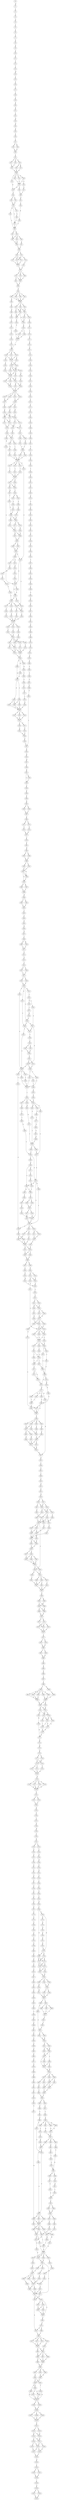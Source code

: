 strict digraph  {
	S0 -> S1 [ label = M ];
	S1 -> S2 [ label = L ];
	S2 -> S3 [ label = V ];
	S3 -> S4 [ label = G ];
	S4 -> S5 [ label = V ];
	S5 -> S6 [ label = S ];
	S6 -> S7 [ label = S ];
	S7 -> S8 [ label = E ];
	S8 -> S9 [ label = K ];
	S9 -> S10 [ label = G ];
	S10 -> S11 [ label = A ];
	S11 -> S12 [ label = T ];
	S12 -> S13 [ label = T ];
	S13 -> S14 [ label = M ];
	S14 -> S15 [ label = V ];
	S15 -> S16 [ label = T ];
	S16 -> S17 [ label = L ];
	S17 -> S18 [ label = I ];
	S18 -> S19 [ label = T ];
	S19 -> S20 [ label = E ];
	S20 -> S21 [ label = K ];
	S21 -> S22 [ label = L ];
	S22 -> S23 [ label = Q ];
	S23 -> S24 [ label = N ];
	S24 -> S25 [ label = Q ];
	S25 -> S26 [ label = S ];
	S26 -> S27 [ label = L ];
	S27 -> S28 [ label = N ];
	S27 -> S29 [ label = D ];
	S28 -> S30 [ label = D ];
	S29 -> S30 [ label = D ];
	S30 -> S31 [ label = L ];
	S31 -> S32 [ label = P ];
	S31 -> S33 [ label = A ];
	S31 -> S34 [ label = T ];
	S32 -> S35 [ label = C ];
	S33 -> S36 [ label = R ];
	S33 -> S37 [ label = H ];
	S34 -> S35 [ label = C ];
	S35 -> S38 [ label = K ];
	S36 -> S38 [ label = K ];
	S37 -> S38 [ label = K ];
	S38 -> S39 [ label = A ];
	S38 -> S40 [ label = T ];
	S38 -> S41 [ label = S ];
	S38 -> S42 [ label = L ];
	S39 -> S43 [ label = Y ];
	S39 -> S44 [ label = F ];
	S40 -> S43 [ label = Y ];
	S41 -> S43 [ label = Y ];
	S42 -> S45 [ label = D ];
	S43 -> S46 [ label = S ];
	S43 -> S45 [ label = D ];
	S44 -> S47 [ label = G ];
	S45 -> S48 [ label = A ];
	S46 -> S49 [ label = I ];
	S47 -> S49 [ label = I ];
	S48 -> S50 [ label = S ];
	S48 -> S51 [ label = G ];
	S49 -> S52 [ label = N ];
	S50 -> S53 [ label = P ];
	S51 -> S53 [ label = P ];
	S52 -> S54 [ label = L ];
	S53 -> S55 [ label = Y ];
	S53 -> S56 [ label = R ];
	S53 -> S57 [ label = F ];
	S54 -> S58 [ label = H ];
	S55 -> S59 [ label = S ];
	S56 -> S59 [ label = S ];
	S57 -> S60 [ label = Q ];
	S58 -> S59 [ label = S ];
	S59 -> S61 [ label = S ];
	S59 -> S62 [ label = A ];
	S60 -> S55 [ label = Y ];
	S61 -> S63 [ label = E ];
	S62 -> S63 [ label = E ];
	S62 -> S64 [ label = G ];
	S62 -> S65 [ label = Q ];
	S63 -> S66 [ label = K ];
	S64 -> S67 [ label = A ];
	S65 -> S66 [ label = K ];
	S66 -> S68 [ label = L ];
	S67 -> S68 [ label = L ];
	S68 -> S69 [ label = N ];
	S68 -> S70 [ label = S ];
	S69 -> S71 [ label = Q ];
	S69 -> S72 [ label = K ];
	S69 -> S73 [ label = T ];
	S70 -> S74 [ label = N ];
	S70 -> S72 [ label = K ];
	S71 -> S75 [ label = S ];
	S72 -> S75 [ label = S ];
	S73 -> S75 [ label = S ];
	S74 -> S76 [ label = C ];
	S75 -> S77 [ label = G ];
	S76 -> S77 [ label = G ];
	S77 -> S78 [ label = S ];
	S77 -> S79 [ label = H ];
	S77 -> S80 [ label = C ];
	S78 -> S81 [ label = L ];
	S79 -> S81 [ label = L ];
	S79 -> S82 [ label = S ];
	S80 -> S81 [ label = L ];
	S81 -> S83 [ label = F ];
	S82 -> S83 [ label = F ];
	S83 -> S84 [ label = P ];
	S84 -> S85 [ label = Y ];
	S84 -> S86 [ label = F ];
	S84 -> S87 [ label = L ];
	S84 -> S88 [ label = S ];
	S85 -> S89 [ label = E ];
	S86 -> S90 [ label = D ];
	S86 -> S89 [ label = E ];
	S87 -> S89 [ label = E ];
	S88 -> S89 [ label = E ];
	S89 -> S91 [ label = I ];
	S89 -> S92 [ label = S ];
	S89 -> S93 [ label = T ];
	S90 -> S94 [ label = L ];
	S91 -> S95 [ label = H ];
	S91 -> S96 [ label = S ];
	S92 -> S97 [ label = D ];
	S93 -> S95 [ label = H ];
	S93 -> S97 [ label = D ];
	S94 -> S98 [ label = N ];
	S95 -> S99 [ label = E ];
	S95 -> S100 [ label = D ];
	S96 -> S99 [ label = E ];
	S97 -> S101 [ label = E ];
	S97 -> S102 [ label = X ];
	S98 -> S103 [ label = A ];
	S99 -> S104 [ label = E ];
	S100 -> S105 [ label = R ];
	S101 -> S100 [ label = D ];
	S102 -> S106 [ label = X ];
	S103 -> S107 [ label = I ];
	S104 -> S108 [ label = S ];
	S105 -> S109 [ label = C ];
	S105 -> S110 [ label = R ];
	S106 -> S111 [ label = X ];
	S107 -> S112 [ label = L ];
	S108 -> S113 [ label = P ];
	S109 -> S113 [ label = P ];
	S110 -> S113 [ label = P ];
	S111 -> S114 [ label = X ];
	S112 -> S115 [ label = S ];
	S113 -> S116 [ label = W ];
	S114 -> S117 [ label = X ];
	S115 -> S118 [ label = L ];
	S116 -> S119 [ label = R ];
	S116 -> S120 [ label = T ];
	S116 -> S121 [ label = K ];
	S117 -> S122 [ label = X ];
	S118 -> S123 [ label = C ];
	S119 -> S124 [ label = V ];
	S119 -> S125 [ label = A ];
	S120 -> S126 [ label = S ];
	S120 -> S124 [ label = V ];
	S121 -> S124 [ label = V ];
	S122 -> S127 [ label = X ];
	S123 -> S116 [ label = W ];
	S124 -> S128 [ label = I ];
	S124 -> S129 [ label = L ];
	S125 -> S129 [ label = L ];
	S126 -> S130 [ label = G ];
	S127 -> S131 [ label = X ];
	S128 -> S132 [ label = S ];
	S129 -> S133 [ label = N ];
	S129 -> S134 [ label = G ];
	S129 -> S132 [ label = S ];
	S130 -> S135 [ label = R ];
	S131 -> S136 [ label = X ];
	S132 -> S137 [ label = R ];
	S132 -> S138 [ label = G ];
	S133 -> S139 [ label = Q ];
	S134 -> S138 [ label = G ];
	S135 -> S138 [ label = G ];
	S136 -> S140 [ label = X ];
	S137 -> S141 [ label = A ];
	S138 -> S141 [ label = A ];
	S138 -> S142 [ label = R ];
	S138 -> S143 [ label = G ];
	S139 -> S144 [ label = S ];
	S140 -> S145 [ label = X ];
	S141 -> S146 [ label = C ];
	S141 -> S147 [ label = K ];
	S142 -> S148 [ label = Q ];
	S143 -> S148 [ label = Q ];
	S144 -> S146 [ label = C ];
	S145 -> S149 [ label = X ];
	S146 -> S150 [ label = P ];
	S147 -> S150 [ label = P ];
	S148 -> S150 [ label = P ];
	S149 -> S151 [ label = X ];
	S150 -> S152 [ label = I ];
	S150 -> S153 [ label = S ];
	S150 -> S154 [ label = L ];
	S150 -> S155 [ label = V ];
	S151 -> S156 [ label = X ];
	S152 -> S157 [ label = R ];
	S153 -> S158 [ label = G ];
	S154 -> S157 [ label = R ];
	S155 -> S158 [ label = G ];
	S156 -> S159 [ label = X ];
	S157 -> S160 [ label = T ];
	S158 -> S161 [ label = G ];
	S158 -> S162 [ label = S ];
	S159 -> S163 [ label = X ];
	S160 -> S164 [ label = E ];
	S161 -> S165 [ label = H ];
	S162 -> S166 [ label = Q ];
	S163 -> S167 [ label = X ];
	S164 -> S168 [ label = A ];
	S164 -> S169 [ label = T ];
	S165 -> S168 [ label = A ];
	S166 -> S169 [ label = T ];
	S166 -> S170 [ label = V ];
	S167 -> S171 [ label = X ];
	S168 -> S172 [ label = T ];
	S168 -> S173 [ label = L ];
	S169 -> S174 [ label = A ];
	S169 -> S175 [ label = V ];
	S170 -> S174 [ label = A ];
	S171 -> S176 [ label = X ];
	S172 -> S177 [ label = K ];
	S173 -> S178 [ label = S ];
	S174 -> S177 [ label = K ];
	S174 -> S179 [ label = T ];
	S175 -> S179 [ label = T ];
	S176 -> S180 [ label = X ];
	S177 -> S181 [ label = N ];
	S178 -> S182 [ label = A ];
	S179 -> S183 [ label = G ];
	S180 -> S184 [ label = X ];
	S181 -> S185 [ label = A ];
	S181 -> S186 [ label = T ];
	S182 -> S187 [ label = P ];
	S183 -> S188 [ label = T ];
	S183 -> S187 [ label = P ];
	S184 -> S189 [ label = X ];
	S185 -> S190 [ label = P ];
	S186 -> S191 [ label = T ];
	S187 -> S192 [ label = V ];
	S187 -> S193 [ label = A ];
	S188 -> S194 [ label = R ];
	S189 -> S195 [ label = X ];
	S190 -> S196 [ label = F ];
	S191 -> S196 [ label = F ];
	S192 -> S197 [ label = H ];
	S193 -> S198 [ label = L ];
	S194 -> S199 [ label = G ];
	S195 -> S200 [ label = X ];
	S196 -> S201 [ label = Y ];
	S196 -> S202 [ label = H ];
	S197 -> S203 [ label = C ];
	S198 -> S204 [ label = P ];
	S199 -> S205 [ label = P ];
	S199 -> S206 [ label = V ];
	S200 -> S207 [ label = X ];
	S201 -> S208 [ label = F ];
	S202 -> S208 [ label = F ];
	S203 -> S208 [ label = F ];
	S204 -> S208 [ label = F ];
	S205 -> S209 [ label = S ];
	S205 -> S210 [ label = D ];
	S206 -> S205 [ label = P ];
	S207 -> S211 [ label = X ];
	S208 -> S212 [ label = P ];
	S208 -> S213 [ label = A ];
	S208 -> S214 [ label = S ];
	S208 -> S215 [ label = P ];
	S209 -> S216 [ label = V ];
	S209 -> S217 [ label = M ];
	S209 -> S218 [ label = G ];
	S210 -> S219 [ label = A ];
	S211 -> S220 [ label = X ];
	S212 -> S221 [ label = L ];
	S213 -> S222 [ label = G ];
	S214 -> S223 [ label = T ];
	S215 -> S224 [ label = P ];
	S216 -> S225 [ label = L ];
	S217 -> S226 [ label = V ];
	S218 -> S227 [ label = S ];
	S218 -> S228 [ label = G ];
	S219 -> S228 [ label = G ];
	S220 -> S229 [ label = X ];
	S221 -> S230 [ label = C ];
	S222 -> S230 [ label = C ];
	S223 -> S230 [ label = C ];
	S224 -> S218 [ label = G ];
	S224 -> S199 [ label = G ];
	S225 -> S231 [ label = P ];
	S226 -> S232 [ label = S ];
	S227 -> S233 [ label = R ];
	S228 -> S234 [ label = L ];
	S229 -> S235 [ label = X ];
	S230 -> S236 [ label = P ];
	S230 -> S237 [ label = S ];
	S231 -> S238 [ label = G ];
	S232 -> S238 [ label = G ];
	S233 -> S238 [ label = G ];
	S234 -> S238 [ label = G ];
	S235 -> S239 [ label = X ];
	S236 -> S240 [ label = F ];
	S237 -> S241 [ label = Q ];
	S237 -> S240 [ label = F ];
	S238 -> S242 [ label = W ];
	S238 -> S243 [ label = C ];
	S238 -> S244 [ label = A ];
	S239 -> S245 [ label = X ];
	S240 -> S246 [ label = S ];
	S241 -> S247 [ label = M ];
	S242 -> S248 [ label = I ];
	S243 -> S249 [ label = G ];
	S244 -> S250 [ label = V ];
	S245 -> S251 [ label = X ];
	S246 -> S252 [ label = R ];
	S246 -> S253 [ label = K ];
	S247 -> S254 [ label = C ];
	S248 -> S255 [ label = S ];
	S249 -> S256 [ label = R ];
	S250 -> S255 [ label = S ];
	S251 -> S257 [ label = X ];
	S252 -> S258 [ label = G ];
	S253 -> S259 [ label = A ];
	S254 -> S260 [ label = S ];
	S255 -> S261 [ label = E ];
	S255 -> S262 [ label = T ];
	S255 -> S263 [ label = S ];
	S256 -> S264 [ label = R ];
	S257 -> S265 [ label = X ];
	S258 -> S266 [ label = A ];
	S259 -> S267 [ label = L ];
	S260 -> S268 [ label = L ];
	S260 -> S269 [ label = D ];
	S261 -> S270 [ label = L ];
	S261 -> S271 [ label = Q ];
	S262 -> S272 [ label = T ];
	S263 -> S273 [ label = V ];
	S264 -> S270 [ label = L ];
	S265 -> S274 [ label = X ];
	S266 -> S275 [ label = P ];
	S267 -> S260 [ label = S ];
	S268 -> S276 [ label = V ];
	S269 -> S277 [ label = S ];
	S269 -> S278 [ label = N ];
	S270 -> S279 [ label = N ];
	S270 -> S280 [ label = D ];
	S271 -> S279 [ label = N ];
	S272 -> S280 [ label = D ];
	S273 -> S280 [ label = D ];
	S274 -> S281 [ label = X ];
	S275 -> S269 [ label = D ];
	S276 -> S282 [ label = V ];
	S277 -> S282 [ label = V ];
	S278 -> S283 [ label = K ];
	S279 -> S284 [ label = L ];
	S280 -> S284 [ label = L ];
	S281 -> S285 [ label = X ];
	S282 -> S286 [ label = G ];
	S282 -> S287 [ label = R ];
	S283 -> S286 [ label = G ];
	S284 -> S288 [ label = N ];
	S284 -> S289 [ label = A ];
	S284 -> S290 [ label = R ];
	S285 -> S291 [ label = X ];
	S286 -> S292 [ label = L ];
	S287 -> S292 [ label = L ];
	S288 -> S293 [ label = E ];
	S289 -> S294 [ label = R ];
	S290 -> S293 [ label = E ];
	S291 -> S295 [ label = X ];
	S292 -> S296 [ label = Q ];
	S292 -> S297 [ label = C ];
	S293 -> S298 [ label = N ];
	S293 -> S299 [ label = S ];
	S294 -> S300 [ label = P ];
	S295 -> S301 [ label = X ];
	S296 -> S302 [ label = W ];
	S297 -> S302 [ label = W ];
	S298 -> S303 [ label = C ];
	S298 -> S304 [ label = S ];
	S299 -> S305 [ label = T ];
	S299 -> S304 [ label = S ];
	S300 -> S306 [ label = P ];
	S301 -> S307 [ label = X ];
	S302 -> S308 [ label = Q ];
	S302 -> S224 [ label = P ];
	S303 -> S309 [ label = G ];
	S304 -> S309 [ label = G ];
	S305 -> S309 [ label = G ];
	S306 -> S310 [ label = V ];
	S307 -> S311 [ label = X ];
	S308 -> S312 [ label = R ];
	S308 -> S313 [ label = G ];
	S309 -> S314 [ label = P ];
	S309 -> S315 [ label = S ];
	S309 -> S316 [ label = Q ];
	S310 -> S317 [ label = N ];
	S311 -> S318 [ label = X ];
	S312 -> S319 [ label = D ];
	S313 -> S320 [ label = E ];
	S314 -> S321 [ label = P ];
	S315 -> S321 [ label = P ];
	S316 -> S321 [ label = P ];
	S317 -> S322 [ label = T ];
	S318 -> S323 [ label = X ];
	S319 -> S324 [ label = V ];
	S320 -> S325 [ label = M ];
	S321 -> S326 [ label = L ];
	S321 -> S327 [ label = W ];
	S322 -> S328 [ label = Q ];
	S323 -> S329 [ label = X ];
	S324 -> S330 [ label = T ];
	S325 -> S331 [ label = L ];
	S326 -> S332 [ label = A ];
	S327 -> S333 [ label = P ];
	S328 -> S309 [ label = G ];
	S329 -> S334 [ label = X ];
	S330 -> S199 [ label = G ];
	S331 -> S335 [ label = N ];
	S332 -> S336 [ label = P ];
	S333 -> S336 [ label = P ];
	S334 -> S337 [ label = X ];
	S335 -> S338 [ label = T ];
	S336 -> S339 [ label = P ];
	S337 -> S340 [ label = X ];
	S338 -> S209 [ label = S ];
	S339 -> S341 [ label = T ];
	S340 -> S342 [ label = X ];
	S341 -> S343 [ label = K ];
	S342 -> S344 [ label = X ];
	S343 -> S345 [ label = R ];
	S344 -> S346 [ label = X ];
	S345 -> S347 [ label = H ];
	S346 -> S348 [ label = X ];
	S347 -> S349 [ label = C ];
	S348 -> S350 [ label = X ];
	S349 -> S351 [ label = R ];
	S350 -> S352 [ label = X ];
	S351 -> S353 [ label = S ];
	S351 -> S354 [ label = L ];
	S352 -> S355 [ label = X ];
	S353 -> S354 [ label = L ];
	S354 -> S356 [ label = S ];
	S355 -> S357 [ label = X ];
	S356 -> S358 [ label = E ];
	S357 -> S359 [ label = X ];
	S358 -> S360 [ label = P ];
	S359 -> S361 [ label = X ];
	S360 -> S362 [ label = D ];
	S361 -> S363 [ label = X ];
	S362 -> S364 [ label = E ];
	S362 -> S365 [ label = G ];
	S363 -> S366 [ label = X ];
	S364 -> S367 [ label = L ];
	S365 -> S367 [ label = L ];
	S366 -> S368 [ label = X ];
	S367 -> S369 [ label = A ];
	S368 -> S370 [ label = X ];
	S369 -> S371 [ label = R ];
	S369 -> S372 [ label = P ];
	S370 -> S373 [ label = X ];
	S371 -> S374 [ label = C ];
	S372 -> S375 [ label = F ];
	S373 -> S376 [ label = X ];
	S374 -> S377 [ label = R ];
	S375 -> S377 [ label = R ];
	S376 -> S378 [ label = X ];
	S377 -> S379 [ label = S ];
	S378 -> S380 [ label = X ];
	S379 -> S381 [ label = P ];
	S380 -> S382 [ label = X ];
	S381 -> S383 [ label = W ];
	S382 -> S384 [ label = X ];
	S383 -> S385 [ label = K ];
	S383 -> S386 [ label = R ];
	S384 -> S387 [ label = X ];
	S385 -> S388 [ label = P ];
	S386 -> S388 [ label = P ];
	S387 -> S389 [ label = X ];
	S388 -> S390 [ label = G ];
	S388 -> S391 [ label = T ];
	S389 -> S392 [ label = X ];
	S390 -> S393 [ label = S ];
	S390 -> S394 [ label = G ];
	S391 -> S393 [ label = S ];
	S392 -> S341 [ label = T ];
	S393 -> S394 [ label = G ];
	S393 -> S395 [ label = S ];
	S394 -> S395 [ label = S ];
	S395 -> S396 [ label = K ];
	S395 -> S397 [ label = R ];
	S396 -> S398 [ label = V ];
	S397 -> S398 [ label = V ];
	S398 -> S399 [ label = W ];
	S399 -> S400 [ label = T ];
	S399 -> S401 [ label = A ];
	S400 -> S402 [ label = P ];
	S401 -> S402 [ label = P ];
	S402 -> S403 [ label = V ];
	S403 -> S404 [ label = S ];
	S404 -> S405 [ label = K ];
	S405 -> S406 [ label = R ];
	S406 -> S407 [ label = R ];
	S407 -> S408 [ label = C ];
	S408 -> S409 [ label = N ];
	S408 -> S410 [ label = H ];
	S409 -> S411 [ label = S ];
	S410 -> S411 [ label = S ];
	S411 -> S412 [ label = G ];
	S412 -> S413 [ label = G ];
	S413 -> S414 [ label = S ];
	S414 -> S415 [ label = A ];
	S414 -> S416 [ label = T ];
	S415 -> S417 [ label = T ];
	S416 -> S417 [ label = T ];
	S417 -> S418 [ label = L ];
	S417 -> S419 [ label = P ];
	S418 -> S420 [ label = Q ];
	S419 -> S420 [ label = Q ];
	S420 -> S421 [ label = R ];
	S420 -> S422 [ label = E ];
	S420 -> S423 [ label = G ];
	S420 -> S424 [ label = A ];
	S421 -> S425 [ label = C ];
	S422 -> S426 [ label = S ];
	S423 -> S427 [ label = G ];
	S423 -> S426 [ label = S ];
	S424 -> S428 [ label = G ];
	S425 -> S429 [ label = N ];
	S425 -> S430 [ label = S ];
	S426 -> S431 [ label = A ];
	S426 -> S432 [ label = L ];
	S427 -> S431 [ label = A ];
	S427 -> S433 [ label = P ];
	S428 -> S434 [ label = S ];
	S428 -> S435 [ label = P ];
	S428 -> S436 [ label = P ];
	S429 -> S437 [ label = S ];
	S430 -> S427 [ label = G ];
	S431 -> S438 [ label = T ];
	S432 -> S428 [ label = G ];
	S433 -> S439 [ label = S ];
	S433 -> S428 [ label = G ];
	S434 -> S440 [ label = T ];
	S434 -> S441 [ label = A ];
	S435 -> S442 [ label = G ];
	S436 -> S443 [ label = S ];
	S437 -> S444 [ label = H ];
	S438 -> S445 [ label = L ];
	S439 -> S446 [ label = V ];
	S439 -> S447 [ label = I ];
	S440 -> S443 [ label = S ];
	S441 -> S448 [ label = V ];
	S442 -> S449 [ label = P ];
	S443 -> S450 [ label = L ];
	S444 -> S423 [ label = G ];
	S445 -> S451 [ label = P ];
	S445 -> S452 [ label = Q ];
	S446 -> S443 [ label = S ];
	S447 -> S443 [ label = S ];
	S448 -> S453 [ label = A ];
	S449 -> S454 [ label = T ];
	S450 -> S455 [ label = P ];
	S450 -> S456 [ label = S ];
	S450 -> S457 [ label = L ];
	S451 -> S458 [ label = R ];
	S452 -> S458 [ label = R ];
	S453 -> S459 [ label = G ];
	S454 -> S460 [ label = V ];
	S454 -> S461 [ label = P ];
	S455 -> S462 [ label = Q ];
	S455 -> S463 [ label = R ];
	S455 -> S464 [ label = S ];
	S456 -> S465 [ label = H ];
	S457 -> S466 [ label = G ];
	S458 -> S467 [ label = S ];
	S459 -> S455 [ label = P ];
	S460 -> S468 [ label = P ];
	S461 -> S468 [ label = P ];
	S462 -> S469 [ label = P ];
	S463 -> S470 [ label = A ];
	S464 -> S471 [ label = P ];
	S465 -> S472 [ label = N ];
	S466 -> S473 [ label = S ];
	S467 -> S433 [ label = P ];
	S467 -> S474 [ label = T ];
	S468 -> S475 [ label = A ];
	S468 -> S476 [ label = P ];
	S469 -> S477 [ label = S ];
	S470 -> S478 [ label = V ];
	S471 -> S479 [ label = P ];
	S472 -> S478 [ label = V ];
	S473 -> S480 [ label = T ];
	S474 -> S439 [ label = S ];
	S475 -> S481 [ label = A ];
	S476 -> S482 [ label = V ];
	S476 -> S481 [ label = A ];
	S477 -> S483 [ label = K ];
	S478 -> S484 [ label = L ];
	S478 -> S485 [ label = A ];
	S479 -> S486 [ label = S ];
	S479 -> S487 [ label = A ];
	S479 -> S488 [ label = R ];
	S480 -> S489 [ label = E ];
	S481 -> S490 [ label = P ];
	S482 -> S490 [ label = P ];
	S483 -> S491 [ label = Q ];
	S484 -> S492 [ label = S ];
	S485 -> S471 [ label = P ];
	S486 -> S493 [ label = H ];
	S486 -> S494 [ label = S ];
	S487 -> S495 [ label = S ];
	S488 -> S495 [ label = S ];
	S489 -> S492 [ label = S ];
	S490 -> S496 [ label = R ];
	S490 -> S497 [ label = Q ];
	S491 -> S498 [ label = H ];
	S492 -> S499 [ label = L ];
	S492 -> S479 [ label = P ];
	S493 -> S500 [ label = T ];
	S494 -> S501 [ label = V ];
	S495 -> S502 [ label = F ];
	S495 -> S503 [ label = S ];
	S495 -> S449 [ label = P ];
	S496 -> S504 [ label = P ];
	S497 -> S505 [ label = L ];
	S498 -> S478 [ label = V ];
	S499 -> S506 [ label = N ];
	S500 -> S507 [ label = Q ];
	S501 -> S508 [ label = A ];
	S501 -> S509 [ label = F ];
	S502 -> S510 [ label = S ];
	S502 -> S511 [ label = N ];
	S503 -> S512 [ label = P ];
	S503 -> S513 [ label = A ];
	S504 -> S514 [ label = S ];
	S504 -> S515 [ label = A ];
	S505 -> S516 [ label = P ];
	S506 -> S517 [ label = N ];
	S506 -> S486 [ label = S ];
	S507 -> S518 [ label = P ];
	S508 -> S519 [ label = S ];
	S509 -> S519 [ label = S ];
	S510 -> S520 [ label = T ];
	S511 -> S520 [ label = T ];
	S512 -> S461 [ label = P ];
	S513 -> S521 [ label = S ];
	S514 -> S522 [ label = S ];
	S515 -> S522 [ label = S ];
	S515 -> S523 [ label = G ];
	S516 -> S524 [ label = W ];
	S517 -> S525 [ label = S ];
	S518 -> S526 [ label = V ];
	S519 -> S527 [ label = S ];
	S519 -> S528 [ label = I ];
	S520 -> S529 [ label = S ];
	S521 -> S468 [ label = P ];
	S522 -> S530 [ label = A ];
	S523 -> S531 [ label = A ];
	S524 -> S530 [ label = A ];
	S525 -> S532 [ label = A ];
	S526 -> S487 [ label = A ];
	S527 -> S533 [ label = G ];
	S528 -> S487 [ label = A ];
	S529 -> S476 [ label = P ];
	S530 -> S534 [ label = S ];
	S531 -> S535 [ label = S ];
	S532 -> S536 [ label = F ];
	S533 -> S495 [ label = S ];
	S534 -> S537 [ label = S ];
	S535 -> S538 [ label = E ];
	S535 -> S539 [ label = R ];
	S535 -> S540 [ label = S ];
	S536 -> S494 [ label = S ];
	S537 -> S541 [ label = G ];
	S537 -> S542 [ label = S ];
	S538 -> S543 [ label = G ];
	S538 -> S544 [ label = S ];
	S539 -> S543 [ label = G ];
	S540 -> S543 [ label = G ];
	S541 -> S545 [ label = F ];
	S541 -> S546 [ label = H ];
	S542 -> S545 [ label = F ];
	S543 -> S547 [ label = S ];
	S543 -> S548 [ label = G ];
	S543 -> S549 [ label = L ];
	S544 -> S548 [ label = G ];
	S545 -> S550 [ label = V ];
	S545 -> S551 [ label = A ];
	S546 -> S552 [ label = T ];
	S547 -> S553 [ label = T ];
	S548 -> S554 [ label = P ];
	S548 -> S555 [ label = T ];
	S549 -> S556 [ label = L ];
	S550 -> S557 [ label = D ];
	S551 -> S557 [ label = D ];
	S552 -> S558 [ label = N ];
	S553 -> S559 [ label = A ];
	S553 -> S560 [ label = T ];
	S554 -> S561 [ label = C ];
	S555 -> S562 [ label = G ];
	S556 -> S559 [ label = A ];
	S557 -> S563 [ label = S ];
	S557 -> S564 [ label = Y ];
	S557 -> S565 [ label = G ];
	S558 -> S565 [ label = G ];
	S559 -> S566 [ label = S ];
	S559 -> S567 [ label = L ];
	S560 -> S566 [ label = S ];
	S561 -> S568 [ label = P ];
	S562 -> S568 [ label = P ];
	S563 -> S535 [ label = S ];
	S564 -> S569 [ label = G ];
	S565 -> S570 [ label = C ];
	S565 -> S535 [ label = S ];
	S566 -> S571 [ label = S ];
	S567 -> S562 [ label = G ];
	S568 -> S572 [ label = P ];
	S568 -> S573 [ label = A ];
	S569 -> S574 [ label = A ];
	S570 -> S538 [ label = E ];
	S571 -> S575 [ label = G ];
	S571 -> S576 [ label = V ];
	S572 -> S577 [ label = W ];
	S573 -> S578 [ label = R ];
	S574 -> S579 [ label = A ];
	S575 -> S576 [ label = V ];
	S576 -> S572 [ label = P ];
	S577 -> S580 [ label = H ];
	S577 -> S581 [ label = N ];
	S577 -> S582 [ label = W ];
	S577 -> S583 [ label = C ];
	S578 -> S584 [ label = Q ];
	S579 -> S585 [ label = G ];
	S580 -> S586 [ label = S ];
	S581 -> S586 [ label = S ];
	S582 -> S587 [ label = R ];
	S583 -> S588 [ label = P ];
	S584 -> S588 [ label = P ];
	S585 -> S589 [ label = P ];
	S586 -> S590 [ label = G ];
	S587 -> S591 [ label = R ];
	S588 -> S585 [ label = G ];
	S588 -> S579 [ label = A ];
	S589 -> S592 [ label = Y ];
	S589 -> S593 [ label = W ];
	S589 -> S594 [ label = C ];
	S589 -> S595 [ label = R ];
	S590 -> S585 [ label = G ];
	S591 -> S596 [ label = L ];
	S592 -> S597 [ label = D ];
	S593 -> S598 [ label = E ];
	S594 -> S597 [ label = D ];
	S594 -> S599 [ label = A ];
	S595 -> S600 [ label = W ];
	S596 -> S601 [ label = S ];
	S597 -> S602 [ label = Y ];
	S597 -> S603 [ label = F ];
	S598 -> S604 [ label = L ];
	S599 -> S604 [ label = L ];
	S600 -> S605 [ label = P ];
	S601 -> S606 [ label = L ];
	S602 -> S607 [ label = H ];
	S603 -> S608 [ label = N ];
	S604 -> S609 [ label = S ];
	S605 -> S609 [ label = S ];
	S606 -> S610 [ label = S ];
	S607 -> S611 [ label = P ];
	S608 -> S611 [ label = P ];
	S609 -> S612 [ label = S ];
	S609 -> S611 [ label = P ];
	S610 -> S613 [ label = Q ];
	S611 -> S614 [ label = R ];
	S612 -> S614 [ label = R ];
	S613 -> S615 [ label = E ];
	S614 -> S587 [ label = R ];
	S615 -> S616 [ label = H ];
	S616 -> S617 [ label = I ];
	S616 -> S618 [ label = L ];
	S617 -> S619 [ label = T ];
	S617 -> S620 [ label = A ];
	S618 -> S620 [ label = A ];
	S618 -> S621 [ label = L ];
	S619 -> S622 [ label = D ];
	S619 -> S623 [ label = E ];
	S620 -> S622 [ label = D ];
	S620 -> S624 [ label = G ];
	S621 -> S625 [ label = P ];
	S622 -> S626 [ label = A ];
	S622 -> S627 [ label = V ];
	S623 -> S628 [ label = T ];
	S624 -> S629 [ label = L ];
	S625 -> S627 [ label = V ];
	S626 -> S630 [ label = G ];
	S626 -> S631 [ label = A ];
	S627 -> S630 [ label = G ];
	S627 -> S632 [ label = D ];
	S628 -> S630 [ label = G ];
	S629 -> S630 [ label = G ];
	S630 -> S633 [ label = T ];
	S630 -> S634 [ label = N ];
	S630 -> S635 [ label = S ];
	S631 -> S636 [ label = S ];
	S632 -> S637 [ label = A ];
	S633 -> S638 [ label = L ];
	S633 -> S639 [ label = A ];
	S634 -> S638 [ label = L ];
	S635 -> S640 [ label = R ];
	S635 -> S641 [ label = P ];
	S636 -> S642 [ label = G ];
	S637 -> S639 [ label = A ];
	S638 -> S643 [ label = L ];
	S639 -> S643 [ label = L ];
	S639 -> S644 [ label = P ];
	S640 -> S645 [ label = S ];
	S641 -> S646 [ label = T ];
	S641 -> S647 [ label = P ];
	S641 -> S648 [ label = A ];
	S642 -> S643 [ label = L ];
	S643 -> S649 [ label = P ];
	S643 -> S650 [ label = A ];
	S644 -> S649 [ label = P ];
	S645 -> S651 [ label = S ];
	S646 -> S651 [ label = S ];
	S646 -> S652 [ label = T ];
	S647 -> S653 [ label = C ];
	S648 -> S651 [ label = S ];
	S649 -> S654 [ label = S ];
	S650 -> S654 [ label = S ];
	S651 -> S655 [ label = T ];
	S652 -> S655 [ label = T ];
	S653 -> S655 [ label = T ];
	S654 -> S656 [ label = A ];
	S654 -> S657 [ label = T ];
	S655 -> S658 [ label = P ];
	S656 -> S659 [ label = S ];
	S656 -> S660 [ label = N ];
	S656 -> S661 [ label = G ];
	S657 -> S659 [ label = S ];
	S658 -> S662 [ label = E ];
	S658 -> S663 [ label = A ];
	S659 -> S664 [ label = S ];
	S660 -> S664 [ label = S ];
	S661 -> S664 [ label = S ];
	S662 -> S665 [ label = L ];
	S662 -> S666 [ label = P ];
	S663 -> S665 [ label = L ];
	S664 -> S667 [ label = T ];
	S664 -> S635 [ label = S ];
	S665 -> S668 [ label = S ];
	S665 -> S669 [ label = G ];
	S666 -> S669 [ label = G ];
	S667 -> S641 [ label = P ];
	S668 -> S670 [ label = R ];
	S669 -> S670 [ label = R ];
	S670 -> S671 [ label = R ];
	S670 -> S672 [ label = Q ];
	S671 -> S673 [ label = Q ];
	S671 -> S674 [ label = L ];
	S671 -> S675 [ label = R ];
	S672 -> S674 [ label = L ];
	S673 -> S676 [ label = G ];
	S674 -> S676 [ label = G ];
	S675 -> S676 [ label = G ];
	S676 -> S677 [ label = L ];
	S677 -> S678 [ label = L ];
	S677 -> S679 [ label = P ];
	S678 -> S680 [ label = R ];
	S679 -> S680 [ label = R ];
	S680 -> S681 [ label = C ];
	S680 -> S682 [ label = S ];
	S681 -> S683 [ label = R ];
	S682 -> S683 [ label = R ];
	S683 -> S684 [ label = S ];
	S684 -> S685 [ label = Q ];
	S685 -> S686 [ label = P ];
	S686 -> S687 [ label = C ];
	S687 -> S688 [ label = V ];
	S688 -> S689 [ label = L ];
	S688 -> S690 [ label = R ];
	S689 -> S691 [ label = H ];
	S689 -> S692 [ label = D ];
	S689 -> S693 [ label = N ];
	S689 -> S694 [ label = V ];
	S689 -> S695 [ label = P ];
	S690 -> S696 [ label = A ];
	S691 -> S697 [ label = E ];
	S692 -> S697 [ label = E ];
	S693 -> S697 [ label = E ];
	S694 -> S698 [ label = G ];
	S695 -> S698 [ label = G ];
	S696 -> S698 [ label = G ];
	S697 -> S699 [ label = R ];
	S698 -> S699 [ label = R ];
	S698 -> S700 [ label = G ];
	S699 -> S701 [ label = K ];
	S699 -> S702 [ label = R ];
	S700 -> S701 [ label = K ];
	S701 -> S703 [ label = S ];
	S701 -> S704 [ label = G ];
	S702 -> S705 [ label = W ];
	S702 -> S704 [ label = G ];
	S703 -> S706 [ label = G ];
	S703 -> S707 [ label = R ];
	S704 -> S707 [ label = R ];
	S704 -> S708 [ label = Q ];
	S705 -> S709 [ label = R ];
	S706 -> S710 [ label = L ];
	S707 -> S711 [ label = R ];
	S707 -> S710 [ label = L ];
	S708 -> S711 [ label = R ];
	S709 -> S712 [ label = R ];
	S710 -> S713 [ label = K ];
	S711 -> S713 [ label = K ];
	S712 -> S714 [ label = R ];
	S713 -> S712 [ label = R ];
	S714 -> S715 [ label = R ];
	S715 -> S716 [ label = E ];
	S716 -> S717 [ label = E ];
	S716 -> S718 [ label = G ];
	S717 -> S719 [ label = D ];
	S717 -> S720 [ label = R ];
	S718 -> S719 [ label = D ];
	S719 -> S721 [ label = V ];
	S719 -> S722 [ label = A ];
	S720 -> S723 [ label = T ];
	S721 -> S724 [ label = R ];
	S722 -> S724 [ label = R ];
	S723 -> S724 [ label = R ];
	S724 -> S725 [ label = W ];
	S725 -> S726 [ label = S ];
	S725 -> S727 [ label = T ];
	S725 -> S728 [ label = N ];
	S725 -> S729 [ label = P ];
	S726 -> S730 [ label = R ];
	S727 -> S730 [ label = R ];
	S728 -> S730 [ label = R ];
	S729 -> S730 [ label = R ];
	S730 -> S731 [ label = P ];
	S731 -> S732 [ label = S ];
	S731 -> S733 [ label = A ];
	S732 -> S734 [ label = L ];
	S733 -> S734 [ label = L ];
	S734 -> S735 [ label = D ];
	S735 -> S736 [ label = F ];
	S736 -> S737 [ label = L ];
	S737 -> S738 [ label = K ];
	S738 -> S739 [ label = M ];
	S739 -> S740 [ label = T ];
	S740 -> S741 [ label = R ];
	S741 -> S742 [ label = T ];
	S741 -> S743 [ label = X ];
	S742 -> S744 [ label = L ];
	S743 -> S745 [ label = X ];
	S744 -> S746 [ label = K ];
	S745 -> S747 [ label = X ];
	S746 -> S748 [ label = N ];
	S747 -> S749 [ label = X ];
	S748 -> S750 [ label = S ];
	S749 -> S751 [ label = X ];
	S750 -> S752 [ label = K ];
	S751 -> S753 [ label = X ];
	S752 -> S754 [ label = S ];
	S753 -> S755 [ label = X ];
	S754 -> S756 [ label = L ];
	S755 -> S757 [ label = X ];
	S756 -> S758 [ label = C ];
	S757 -> S759 [ label = X ];
	S758 -> S760 [ label = S ];
	S759 -> S761 [ label = X ];
	S760 -> S762 [ label = L ];
	S761 -> S763 [ label = X ];
	S762 -> S764 [ label = D ];
	S763 -> S765 [ label = X ];
	S764 -> S766 [ label = Y ];
	S765 -> S767 [ label = X ];
	S766 -> S768 [ label = E ];
	S766 -> S769 [ label = E ];
	S767 -> S770 [ label = X ];
	S768 -> S771 [ label = E ];
	S768 -> S772 [ label = D ];
	S769 -> S773 [ label = D ];
	S769 -> S774 [ label = E ];
	S770 -> S775 [ label = X ];
	S771 -> S776 [ label = D ];
	S771 -> S777 [ label = E ];
	S772 -> S776 [ label = D ];
	S772 -> S777 [ label = E ];
	S773 -> S778 [ label = D ];
	S773 -> S768 [ label = E ];
	S774 -> S779 [ label = D ];
	S775 -> S780 [ label = X ];
	S776 -> S781 [ label = D ];
	S777 -> S781 [ label = D ];
	S777 -> S782 [ label = E ];
	S778 -> S771 [ label = E ];
	S778 -> S772 [ label = D ];
	S779 -> S783 [ label = D ];
	S780 -> S784 [ label = X ];
	S781 -> S785 [ label = D ];
	S782 -> S785 [ label = D ];
	S783 -> S786 [ label = D ];
	S784 -> S787 [ label = X ];
	S785 -> S788 [ label = P ];
	S785 -> S789 [ label = A ];
	S785 -> S790 [ label = S ];
	S786 -> S791 [ label = D ];
	S787 -> S792 [ label = X ];
	S788 -> S793 [ label = H ];
	S789 -> S794 [ label = Q ];
	S790 -> S794 [ label = Q ];
	S791 -> S795 [ label = D ];
	S792 -> S796 [ label = X ];
	S793 -> S797 [ label = M ];
	S794 -> S798 [ label = V ];
	S794 -> S799 [ label = G ];
	S795 -> S773 [ label = D ];
	S796 -> S800 [ label = X ];
	S797 -> S801 [ label = K ];
	S798 -> S801 [ label = K ];
	S799 -> S801 [ label = K ];
	S800 -> S802 [ label = X ];
	S801 -> S803 [ label = T ];
	S801 -> S804 [ label = L ];
	S802 -> S805 [ label = X ];
	S803 -> S806 [ label = I ];
	S803 -> S807 [ label = V ];
	S803 -> S808 [ label = A ];
	S804 -> S809 [ label = A ];
	S805 -> S810 [ label = X ];
	S806 -> S811 [ label = V ];
	S807 -> S811 [ label = V ];
	S808 -> S811 [ label = V ];
	S809 -> S812 [ label = P ];
	S810 -> S813 [ label = X ];
	S811 -> S814 [ label = S ];
	S812 -> S815 [ label = C ];
	S812 -> S816 [ label = Y ];
	S813 -> S817 [ label = X ];
	S814 -> S818 [ label = S ];
	S815 -> S819 [ label = D ];
	S816 -> S819 [ label = D ];
	S817 -> S820 [ label = X ];
	S818 -> S812 [ label = P ];
	S819 -> S821 [ label = S ];
	S819 -> S822 [ label = P ];
	S820 -> S823 [ label = X ];
	S821 -> S824 [ label = S ];
	S821 -> S825 [ label = H ];
	S822 -> S825 [ label = H ];
	S823 -> S826 [ label = X ];
	S824 -> S827 [ label = D ];
	S825 -> S827 [ label = D ];
	S825 -> S828 [ label = G ];
	S826 -> S829 [ label = X ];
	S827 -> S830 [ label = H ];
	S827 -> S831 [ label = L ];
	S828 -> S831 [ label = L ];
	S828 -> S832 [ label = P ];
	S829 -> S833 [ label = X ];
	S830 -> S831 [ label = L ];
	S831 -> S834 [ label = M ];
	S832 -> S834 [ label = M ];
	S833 -> S835 [ label = X ];
	S834 -> S836 [ label = N ];
	S834 -> S837 [ label = S ];
	S834 -> S838 [ label = G ];
	S835 -> S839 [ label = X ];
	S836 -> S840 [ label = V ];
	S836 -> S841 [ label = I ];
	S837 -> S842 [ label = M ];
	S837 -> S843 [ label = T ];
	S838 -> S840 [ label = V ];
	S839 -> S844 [ label = X ];
	S840 -> S845 [ label = I ];
	S840 -> S846 [ label = V ];
	S841 -> S845 [ label = I ];
	S842 -> S846 [ label = V ];
	S843 -> S847 [ label = A ];
	S844 -> S848 [ label = X ];
	S845 -> S849 [ label = T ];
	S846 -> S849 [ label = T ];
	S847 -> S850 [ label = V ];
	S848 -> S851 [ label = X ];
	S849 -> S852 [ label = P ];
	S850 -> S852 [ label = P ];
	S851 -> S853 [ label = X ];
	S852 -> S854 [ label = G ];
	S852 -> S855 [ label = S ];
	S853 -> S856 [ label = X ];
	S854 -> S857 [ label = S ];
	S855 -> S858 [ label = P ];
	S856 -> S859 [ label = X ];
	S857 -> S860 [ label = S ];
	S858 -> S861 [ label = G ];
	S859 -> S862 [ label = X ];
	S860 -> S863 [ label = P ];
	S861 -> S864 [ label = D ];
	S862 -> S865 [ label = X ];
	S863 -> S866 [ label = M ];
	S863 -> S867 [ label = V ];
	S863 -> S868 [ label = I ];
	S863 -> S869 [ label = W ];
	S864 -> S870 [ label = A ];
	S865 -> S871 [ label = X ];
	S866 -> S872 [ label = K ];
	S867 -> S873 [ label = R ];
	S868 -> S872 [ label = K ];
	S869 -> S874 [ label = S ];
	S870 -> S875 [ label = G ];
	S871 -> S876 [ label = X ];
	S872 -> S877 [ label = E ];
	S873 -> S877 [ label = E ];
	S874 -> S878 [ label = V ];
	S875 -> S879 [ label = P ];
	S876 -> S880 [ label = X ];
	S877 -> S881 [ label = G ];
	S877 -> S882 [ label = C ];
	S877 -> S883 [ label = Q ];
	S878 -> S884 [ label = H ];
	S879 -> S885 [ label = C ];
	S879 -> S886 [ label = H ];
	S879 -> S887 [ label = S ];
	S880 -> S888 [ label = X ];
	S881 -> S889 [ label = L ];
	S882 -> S890 [ label = P ];
	S883 -> S891 [ label = Q ];
	S884 -> S890 [ label = P ];
	S885 -> S892 [ label = P ];
	S886 -> S893 [ label = C ];
	S886 -> S892 [ label = P ];
	S887 -> S892 [ label = P ];
	S888 -> S894 [ label = X ];
	S889 -> S895 [ label = C ];
	S890 -> S875 [ label = G ];
	S890 -> S896 [ label = S ];
	S891 -> S897 [ label = E ];
	S892 -> S898 [ label = A ];
	S892 -> S899 [ label = T ];
	S892 -> S900 [ label = G ];
	S893 -> S899 [ label = T ];
	S894 -> S901 [ label = X ];
	S895 -> S902 [ label = R ];
	S896 -> S879 [ label = P ];
	S897 -> S903 [ label = T ];
	S898 -> S904 [ label = G ];
	S899 -> S904 [ label = G ];
	S899 -> S905 [ label = S ];
	S900 -> S906 [ label = V ];
	S901 -> S907 [ label = X ];
	S902 -> S908 [ label = L ];
	S902 -> S909 [ label = H ];
	S903 -> S910 [ label = G ];
	S904 -> S911 [ label = L ];
	S904 -> S912 [ label = P ];
	S905 -> S913 [ label = I ];
	S905 -> S912 [ label = P ];
	S906 -> S914 [ label = W ];
	S907 -> S915 [ label = X ];
	S908 -> S916 [ label = H ];
	S909 -> S917 [ label = Y ];
	S910 -> S902 [ label = R ];
	S911 -> S918 [ label = R ];
	S912 -> S919 [ label = G ];
	S913 -> S918 [ label = R ];
	S914 -> S918 [ label = R ];
	S915 -> S920 [ label = X ];
	S916 -> S921 [ label = R ];
	S917 -> S922 [ label = G ];
	S918 -> S923 [ label = A ];
	S918 -> S924 [ label = P ];
	S918 -> S925 [ label = N ];
	S918 -> S926 [ label = G ];
	S919 -> S924 [ label = P ];
	S920 -> S927 [ label = X ];
	S921 -> S928 [ label = L ];
	S922 -> S929 [ label = A ];
	S923 -> S930 [ label = F ];
	S924 -> S931 [ label = W ];
	S925 -> S932 [ label = Y ];
	S926 -> S931 [ label = W ];
	S927 -> S886 [ label = H ];
	S928 -> S929 [ label = A ];
	S929 -> S933 [ label = S ];
	S930 -> S934 [ label = S ];
	S931 -> S935 [ label = T ];
	S931 -> S936 [ label = A ];
	S931 -> S937 [ label = V ];
	S932 -> S938 [ label = E ];
	S933 -> S939 [ label = C ];
	S933 -> S940 [ label = S ];
	S934 -> S941 [ label = S ];
	S935 -> S942 [ label = P ];
	S936 -> S941 [ label = S ];
	S937 -> S943 [ label = S ];
	S937 -> S944 [ label = A ];
	S938 -> S945 [ label = Q ];
	S939 -> S946 [ label = H ];
	S940 -> S946 [ label = H ];
	S941 -> S947 [ label = T ];
	S941 -> S948 [ label = W ];
	S941 -> S949 [ label = G ];
	S942 -> S950 [ label = R ];
	S943 -> S951 [ label = E ];
	S944 -> S952 [ label = A ];
	S944 -> S953 [ label = G ];
	S944 -> S954 [ label = G ];
	S945 -> S955 [ label = A ];
	S946 -> S956 [ label = S ];
	S946 -> S957 [ label = G ];
	S947 -> S958 [ label = A ];
	S948 -> S959 [ label = E ];
	S949 -> S960 [ label = G ];
	S950 -> S959 [ label = E ];
	S951 -> S961 [ label = S ];
	S952 -> S962 [ label = T ];
	S952 -> S963 [ label = E ];
	S953 -> S964 [ label = E ];
	S954 -> S963 [ label = E ];
	S955 -> S958 [ label = A ];
	S956 -> S965 [ label = T ];
	S957 -> S966 [ label = G ];
	S958 -> S967 [ label = A ];
	S959 -> S968 [ label = C ];
	S959 -> S969 [ label = P ];
	S960 -> S969 [ label = P ];
	S961 -> S970 [ label = D ];
	S961 -> S971 [ label = A ];
	S961 -> S972 [ label = G ];
	S961 -> S973 [ label = N ];
	S962 -> S953 [ label = G ];
	S963 -> S953 [ label = G ];
	S964 -> S974 [ label = G ];
	S965 -> S975 [ label = A ];
	S966 -> S976 [ label = R ];
	S967 -> S937 [ label = V ];
	S967 -> S977 [ label = M ];
	S968 -> S937 [ label = V ];
	S969 -> S937 [ label = V ];
	S970 -> S978 [ label = E ];
	S971 -> S979 [ label = G ];
	S972 -> S979 [ label = G ];
	S973 -> S979 [ label = G ];
	S974 -> S951 [ label = E ];
	S974 -> S980 [ label = G ];
	S975 -> S981 [ label = C ];
	S976 -> S905 [ label = S ];
	S977 -> S943 [ label = S ];
	S978 -> S982 [ label = D ];
	S979 -> S983 [ label = A ];
	S979 -> S982 [ label = D ];
	S980 -> S961 [ label = S ];
	S981 -> S984 [ label = H ];
	S982 -> S985 [ label = T ];
	S982 -> S986 [ label = P ];
	S982 -> S987 [ label = L ];
	S983 -> S986 [ label = P ];
	S984 -> S913 [ label = I ];
	S985 -> S988 [ label = S ];
	S986 -> S989 [ label = G ];
	S986 -> S988 [ label = S ];
	S987 -> S988 [ label = S ];
	S988 -> S990 [ label = D ];
	S989 -> S990 [ label = D ];
	S990 -> S991 [ label = C ];
	S990 -> S992 [ label = G ];
	S990 -> S993 [ label = W ];
	S991 -> S994 [ label = E ];
	S992 -> S995 [ label = D ];
	S993 -> S995 [ label = D ];
	S994 -> S996 [ label = S ];
	S994 -> S997 [ label = N ];
	S995 -> S996 [ label = S ];
	S996 -> S998 [ label = N ];
	S996 -> S999 [ label = A ];
	S997 -> S1000 [ label = T ];
	S998 -> S1001 [ label = E ];
	S999 -> S1002 [ label = E ];
	S999 -> S1003 [ label = G ];
	S1000 -> S1001 [ label = E ];
	S1001 -> S1004 [ label = G ];
	S1001 -> S1005 [ label = E ];
	S1002 -> S1001 [ label = E ];
	S1003 -> S1001 [ label = E ];
	S1004 -> S1006 [ label = G ];
	S1005 -> S1006 [ label = G ];
	S1006 -> S1007 [ label = V ];
	S1006 -> S1008 [ label = I ];
	S1006 -> S1009 [ label = A ];
	S1007 -> S1010 [ label = F ];
	S1008 -> S1010 [ label = F ];
	S1009 -> S1010 [ label = F ];
	S1010 -> S1011 [ label = P ];
	S1011 -> S1012 [ label = L ];
	S1011 -> S1013 [ label = P ];
	S1012 -> S1014 [ label = D ];
	S1012 -> S1015 [ label = G ];
	S1013 -> S1015 [ label = G ];
	S1014 -> S1016 [ label = C ];
	S1014 -> S1017 [ label = R ];
	S1015 -> S1017 [ label = R ];
	S1016 -> S1018 [ label = V ];
	S1016 -> S1019 [ label = G ];
	S1017 -> S1019 [ label = G ];
	S1017 -> S1020 [ label = S ];
	S1018 -> S1021 [ label = D ];
	S1019 -> S1021 [ label = D ];
	S1019 -> S1022 [ label = E ];
	S1020 -> S1022 [ label = E ];
	S1021 -> S1023 [ label = L ];
	S1022 -> S1023 [ label = L ];
	S1023 -> S1024 [ label = D ];
	S1024 -> S1025 [ label = L ];
	S1025 -> S1026 [ label = E ];
	S1025 -> S1027 [ label = G ];
	S1026 -> S1028 [ label = Q ];
	S1027 -> S1028 [ label = Q ];
	S1028 -> S1029 [ label = I ];
	S1029 -> S1030 [ label = E ];
	S1030 -> S1031 [ label = N ];
	S1030 -> S1032 [ label = S ];
	S1031 -> S1033 [ label = N ];
	S1032 -> S1033 [ label = N ];
}
